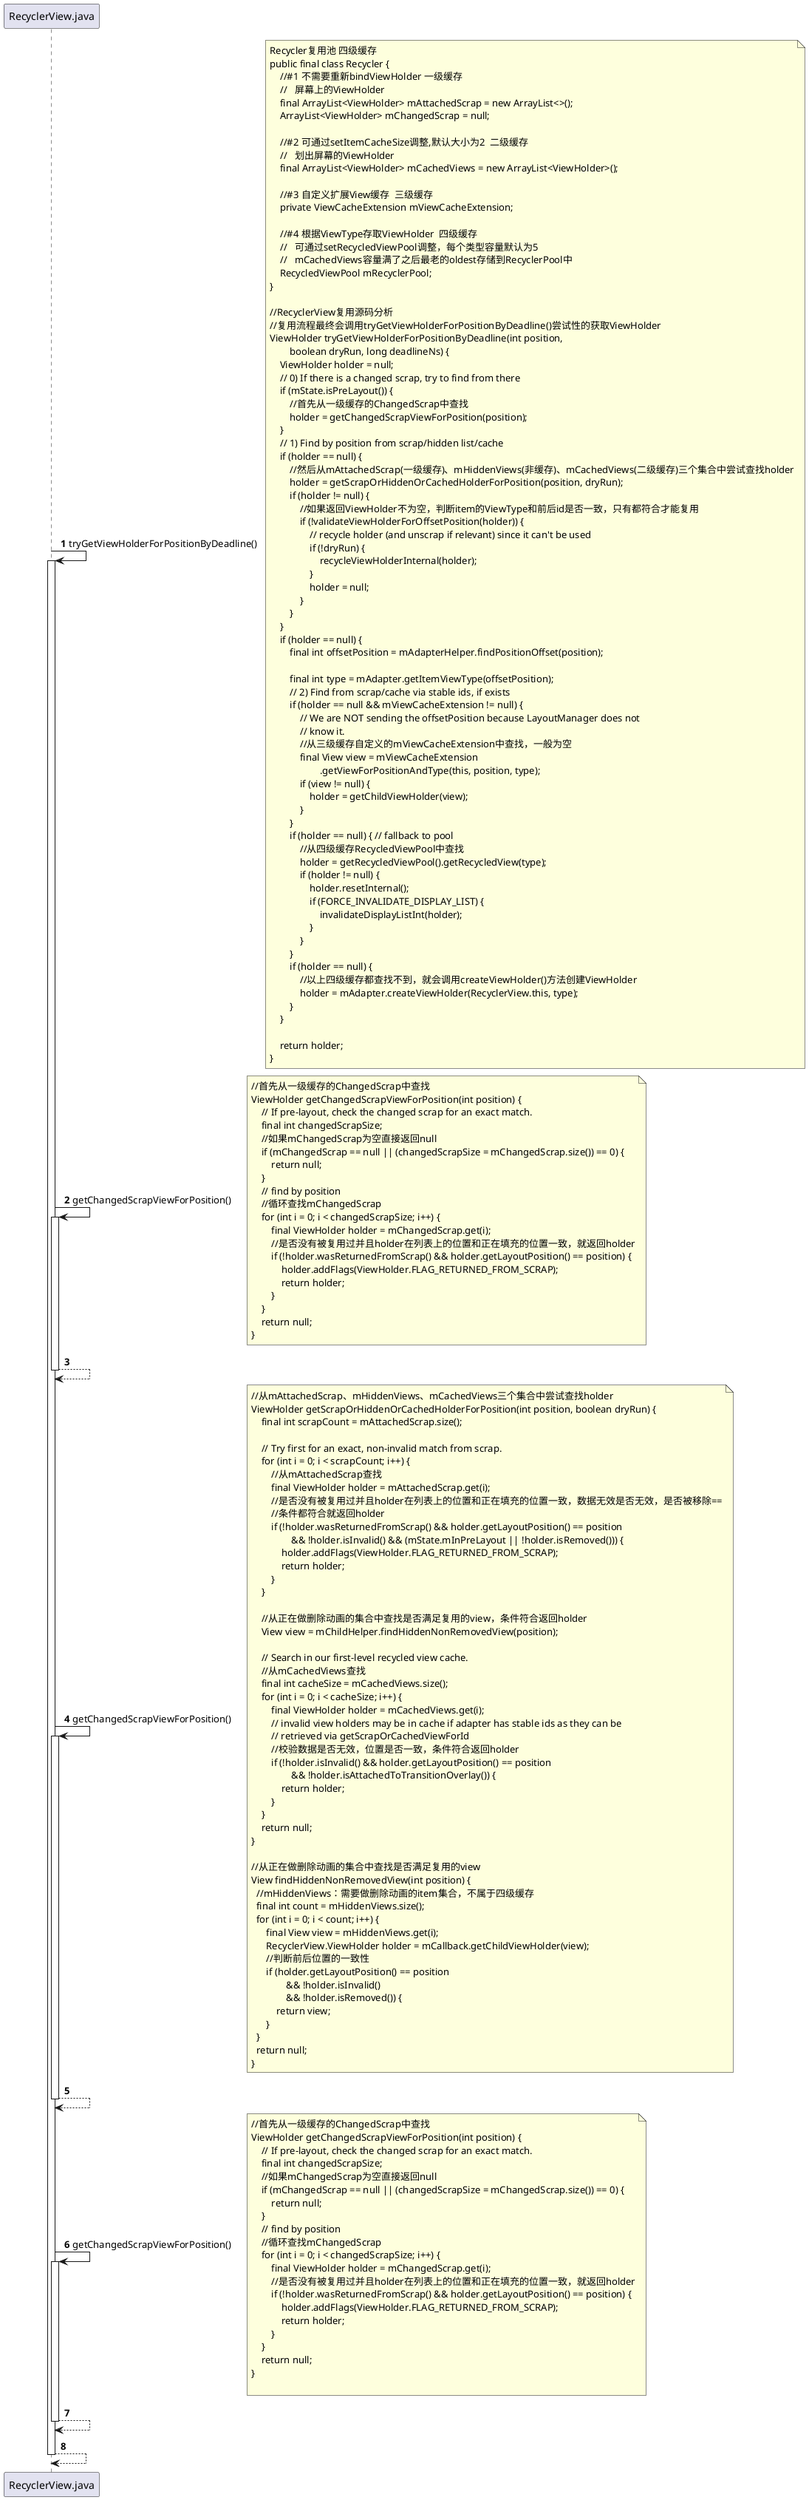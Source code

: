 @startuml
'https://plantuml.com/sequence-diagram

autonumber
'RecyclerView复用源码分析
RecyclerView.java -> RecyclerView.java :tryGetViewHolderForPositionByDeadline()
activate RecyclerView.java
note right
Recycler复用池 四级缓存
public final class Recycler {
    //#1 不需要重新bindViewHolder 一级缓存
    //   屏幕上的ViewHolder
    final ArrayList<ViewHolder> mAttachedScrap = new ArrayList<>();
    ArrayList<ViewHolder> mChangedScrap = null;

    //#2 可通过setItemCacheSize调整,默认大小为2  二级缓存
    //   划出屏幕的ViewHolder
    final ArrayList<ViewHolder> mCachedViews = new ArrayList<ViewHolder>();

    //#3 自定义扩展View缓存  三级缓存
    private ViewCacheExtension mViewCacheExtension;

    //#4 根据ViewType存取ViewHolder  四级缓存
    //   可通过setRecycledViewPool调整，每个类型容量默认为5
    //   mCachedViews容量满了之后最老的oldest存储到RecyclerPool中
    RecycledViewPool mRecyclerPool;
}

//RecyclerView复用源码分析
//复用流程最终会调用tryGetViewHolderForPositionByDeadline()尝试性的获取ViewHolder
ViewHolder tryGetViewHolderForPositionByDeadline(int position,
        boolean dryRun, long deadlineNs) {
    ViewHolder holder = null;
    // 0) If there is a changed scrap, try to find from there
    if (mState.isPreLayout()) {
        //首先从一级缓存的ChangedScrap中查找
        holder = getChangedScrapViewForPosition(position);
    }
    // 1) Find by position from scrap/hidden list/cache
    if (holder == null) {
        //然后从mAttachedScrap(一级缓存)、mHiddenViews(非缓存)、mCachedViews(二级缓存)三个集合中尝试查找holder
        holder = getScrapOrHiddenOrCachedHolderForPosition(position, dryRun);
        if (holder != null) {
            //如果返回ViewHolder不为空，判断item的ViewType和前后id是否一致，只有都符合才能复用
            if (!validateViewHolderForOffsetPosition(holder)) {
                // recycle holder (and unscrap if relevant) since it can't be used
                if (!dryRun) {
                    recycleViewHolderInternal(holder);
                }
                holder = null;
            }
        }
    }
    if (holder == null) {
        final int offsetPosition = mAdapterHelper.findPositionOffset(position);

        final int type = mAdapter.getItemViewType(offsetPosition);
        // 2) Find from scrap/cache via stable ids, if exists
        if (holder == null && mViewCacheExtension != null) {
            // We are NOT sending the offsetPosition because LayoutManager does not
            // know it.
            //从三级缓存自定义的mViewCacheExtension中查找，一般为空
            final View view = mViewCacheExtension
                    .getViewForPositionAndType(this, position, type);
            if (view != null) {
                holder = getChildViewHolder(view);
            }
        }
        if (holder == null) { // fallback to pool
            //从四级缓存RecycledViewPool中查找
            holder = getRecycledViewPool().getRecycledView(type);
            if (holder != null) {
                holder.resetInternal();
                if (FORCE_INVALIDATE_DISPLAY_LIST) {
                    invalidateDisplayListInt(holder);
                }
            }
        }
        if (holder == null) {
            //以上四级缓存都查找不到，就会调用createViewHolder()方法创建ViewHolder
            holder = mAdapter.createViewHolder(RecyclerView.this, type);
        }
    }

    return holder;
}
end note

RecyclerView.java -> RecyclerView.java :getChangedScrapViewForPosition()
activate RecyclerView.java
note right
//首先从一级缓存的ChangedScrap中查找
ViewHolder getChangedScrapViewForPosition(int position) {
    // If pre-layout, check the changed scrap for an exact match.
    final int changedScrapSize;
    //如果mChangedScrap为空直接返回null
    if (mChangedScrap == null || (changedScrapSize = mChangedScrap.size()) == 0) {
        return null;
    }
    // find by position
    //循环查找mChangedScrap
    for (int i = 0; i < changedScrapSize; i++) {
        final ViewHolder holder = mChangedScrap.get(i);
        //是否没有被复用过并且holder在列表上的位置和正在填充的位置一致，就返回holder
        if (!holder.wasReturnedFromScrap() && holder.getLayoutPosition() == position) {
            holder.addFlags(ViewHolder.FLAG_RETURNED_FROM_SCRAP);
            return holder;
        }
    }
    return null;
}
end note
RecyclerView.java --> RecyclerView.java
deactivate RecyclerView.java

RecyclerView.java -> RecyclerView.java :getChangedScrapViewForPosition()
activate RecyclerView.java
note right
//从mAttachedScrap、mHiddenViews、mCachedViews三个集合中尝试查找holder
ViewHolder getScrapOrHiddenOrCachedHolderForPosition(int position, boolean dryRun) {
    final int scrapCount = mAttachedScrap.size();

    // Try first for an exact, non-invalid match from scrap.
    for (int i = 0; i < scrapCount; i++) {
        //从mAttachedScrap查找
        final ViewHolder holder = mAttachedScrap.get(i);
        //是否没有被复用过并且holder在列表上的位置和正在填充的位置一致，数据无效是否无效，是否被移除==
        //条件都符合就返回holder
        if (!holder.wasReturnedFromScrap() && holder.getLayoutPosition() == position
                && !holder.isInvalid() && (mState.mInPreLayout || !holder.isRemoved())) {
            holder.addFlags(ViewHolder.FLAG_RETURNED_FROM_SCRAP);
            return holder;
        }
    }

    //从正在做删除动画的集合中查找是否满足复用的view，条件符合返回holder
    View view = mChildHelper.findHiddenNonRemovedView(position);

    // Search in our first-level recycled view cache.
    //从mCachedViews查找
    final int cacheSize = mCachedViews.size();
    for (int i = 0; i < cacheSize; i++) {
        final ViewHolder holder = mCachedViews.get(i);
        // invalid view holders may be in cache if adapter has stable ids as they can be
        // retrieved via getScrapOrCachedViewForId
        //校验数据是否无效，位置是否一致，条件符合返回holder
        if (!holder.isInvalid() && holder.getLayoutPosition() == position
                && !holder.isAttachedToTransitionOverlay()) {
            return holder;
        }
    }
    return null;
}

//从正在做删除动画的集合中查找是否满足复用的view
View findHiddenNonRemovedView(int position) {
  //mHiddenViews：需要做删除动画的item集合，不属于四级缓存
  final int count = mHiddenViews.size();
  for (int i = 0; i < count; i++) {
      final View view = mHiddenViews.get(i);
      RecyclerView.ViewHolder holder = mCallback.getChildViewHolder(view);
      //判断前后位置的一致性
      if (holder.getLayoutPosition() == position
              && !holder.isInvalid()
              && !holder.isRemoved()) {
          return view;
      }
  }
  return null;
}
end note
RecyclerView.java --> RecyclerView.java
deactivate RecyclerView.java

RecyclerView.java -> RecyclerView.java :getChangedScrapViewForPosition()
activate RecyclerView.java
note right
//首先从一级缓存的ChangedScrap中查找
ViewHolder getChangedScrapViewForPosition(int position) {
    // If pre-layout, check the changed scrap for an exact match.
    final int changedScrapSize;
    //如果mChangedScrap为空直接返回null
    if (mChangedScrap == null || (changedScrapSize = mChangedScrap.size()) == 0) {
        return null;
    }
    // find by position
    //循环查找mChangedScrap
    for (int i = 0; i < changedScrapSize; i++) {
        final ViewHolder holder = mChangedScrap.get(i);
        //是否没有被复用过并且holder在列表上的位置和正在填充的位置一致，就返回holder
        if (!holder.wasReturnedFromScrap() && holder.getLayoutPosition() == position) {
            holder.addFlags(ViewHolder.FLAG_RETURNED_FROM_SCRAP);
            return holder;
        }
    }
    return null;
}

end note
RecyclerView.java --> RecyclerView.java
deactivate RecyclerView.java
RecyclerView.java --> RecyclerView.java
deactivate RecyclerView.java
@enduml